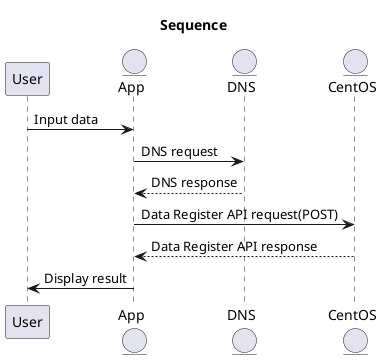 @startuml
title Sequence
participant User
entity App
entity DNS
entity CentOS as Server
User -> App : Input data
App -> DNS : DNS request
App <-- DNS : DNS response
App -> Server : Data Register API request(POST)
App <-- Server : Data Register API response
User <- App : Display result

@enduml